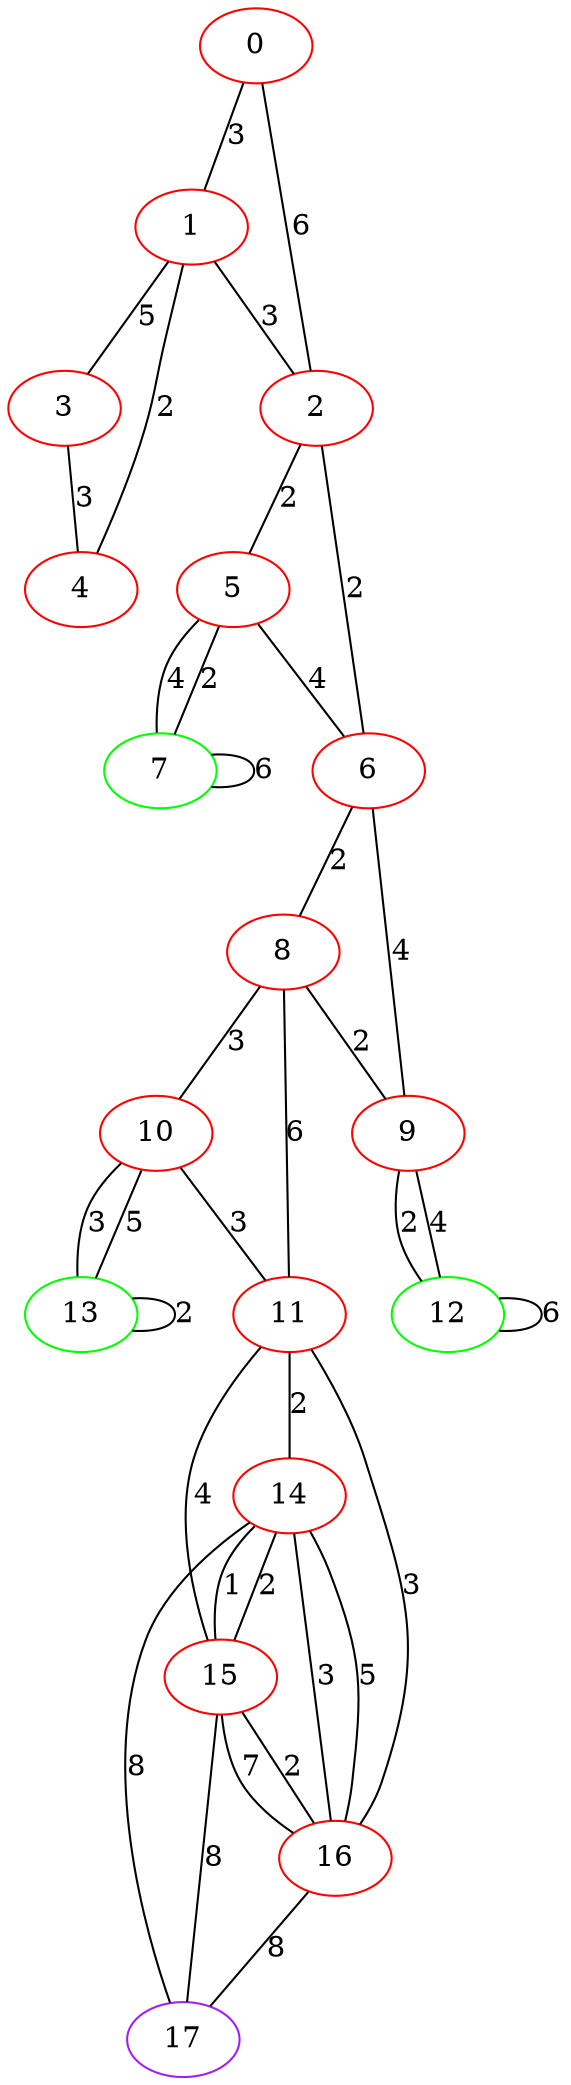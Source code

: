 graph "" {
0 [color=red, weight=1];
1 [color=red, weight=1];
2 [color=red, weight=1];
3 [color=red, weight=1];
4 [color=red, weight=1];
5 [color=red, weight=1];
6 [color=red, weight=1];
7 [color=green, weight=2];
8 [color=red, weight=1];
9 [color=red, weight=1];
10 [color=red, weight=1];
11 [color=red, weight=1];
12 [color=green, weight=2];
13 [color=green, weight=2];
14 [color=red, weight=1];
15 [color=red, weight=1];
16 [color=red, weight=1];
17 [color=purple, weight=4];
0 -- 1  [key=0, label=3];
0 -- 2  [key=0, label=6];
1 -- 2  [key=0, label=3];
1 -- 3  [key=0, label=5];
1 -- 4  [key=0, label=2];
2 -- 5  [key=0, label=2];
2 -- 6  [key=0, label=2];
3 -- 4  [key=0, label=3];
5 -- 6  [key=0, label=4];
5 -- 7  [key=0, label=4];
5 -- 7  [key=1, label=2];
6 -- 8  [key=0, label=2];
6 -- 9  [key=0, label=4];
7 -- 7  [key=0, label=6];
8 -- 9  [key=0, label=2];
8 -- 10  [key=0, label=3];
8 -- 11  [key=0, label=6];
9 -- 12  [key=0, label=2];
9 -- 12  [key=1, label=4];
10 -- 11  [key=0, label=3];
10 -- 13  [key=0, label=3];
10 -- 13  [key=1, label=5];
11 -- 16  [key=0, label=3];
11 -- 14  [key=0, label=2];
11 -- 15  [key=0, label=4];
12 -- 12  [key=0, label=6];
13 -- 13  [key=0, label=2];
14 -- 16  [key=0, label=3];
14 -- 16  [key=1, label=5];
14 -- 17  [key=0, label=8];
14 -- 15  [key=0, label=1];
14 -- 15  [key=1, label=2];
15 -- 16  [key=0, label=2];
15 -- 16  [key=1, label=7];
15 -- 17  [key=0, label=8];
16 -- 17  [key=0, label=8];
}
